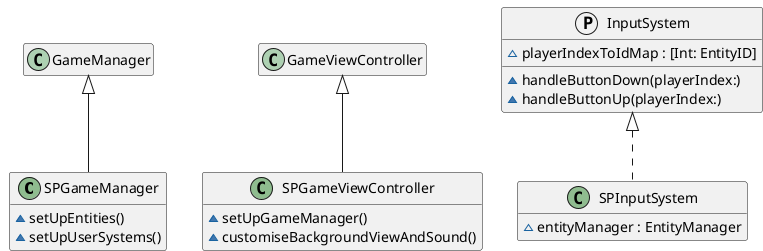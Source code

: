 @startuml
' STYLE START
hide empty members

skinparam shadowing false
<style>
document {
  BackgroundColor transparent
  Margin 0
}
</style>
' STYLE END

class SPGameManager << (C, DarkSeaGreen) >> extends GameManager { 
  ~setUpEntities()
  ~setUpUserSystems() 
}
class SPGameViewController << (C, DarkSeaGreen) >> extends GameViewController { 
  ~setUpGameManager()
  ~customiseBackgroundViewAndSound() 
}

protocol InputSystem {
  ~playerIndexToIdMap : [Int: EntityID]
  ~handleButtonDown(playerIndex:)
  ~handleButtonUp(playerIndex:)
}

class SPInputSystem << (C, DarkSeaGreen) >> implements InputSystem { 
  ~entityManager : EntityManager
}

@enduml